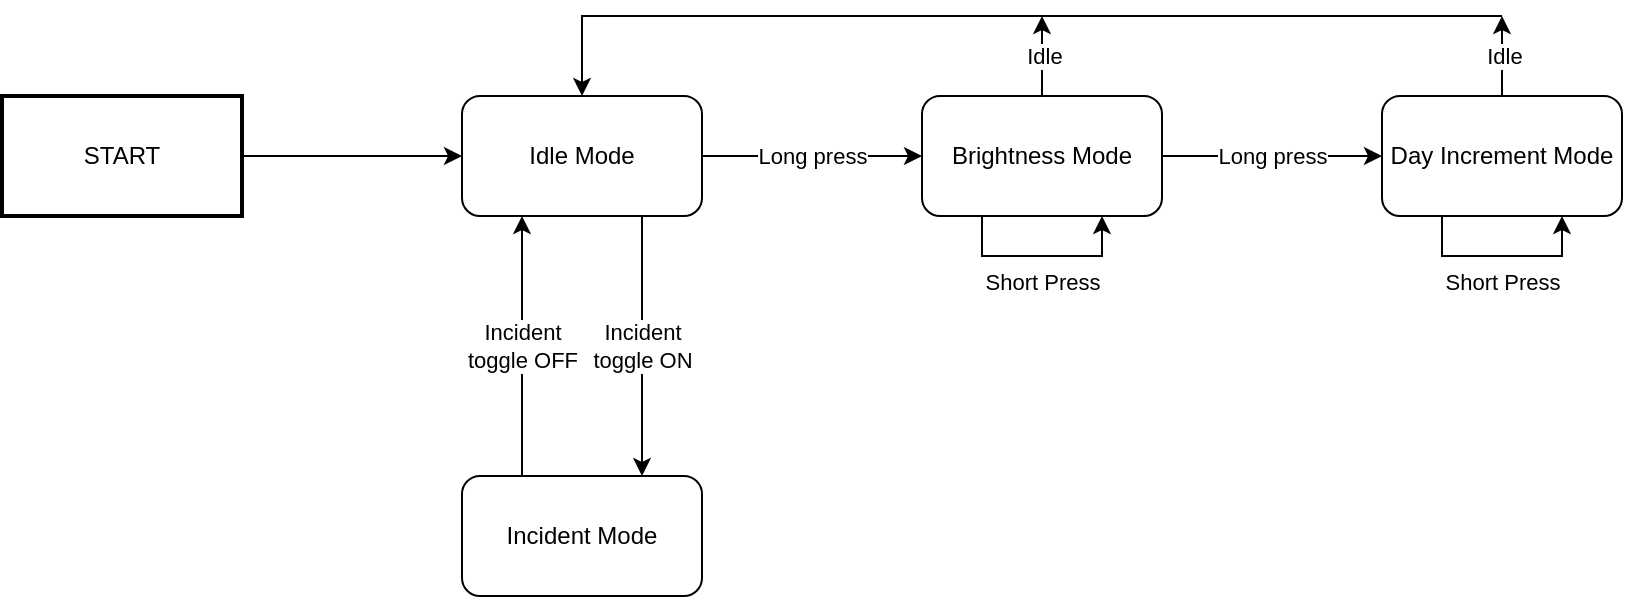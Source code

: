 <mxfile version="12.7.9" type="device"><diagram id="YMq0exLMHHf_4OKY6TxJ" name="Page-1"><mxGraphModel dx="1624" dy="797" grid="1" gridSize="10" guides="1" tooltips="1" connect="1" arrows="1" fold="1" page="1" pageScale="1" pageWidth="850" pageHeight="1100" math="0" shadow="0"><root><mxCell id="0"/><mxCell id="1" parent="0"/><mxCell id="uueMoRahrRGck1dwjdXB-6" value="&lt;div&gt;Incident&lt;/div&gt;&lt;div&gt;toggle ON&lt;br&gt;&lt;/div&gt;" style="edgeStyle=orthogonalEdgeStyle;rounded=0;orthogonalLoop=1;jettySize=auto;html=1;exitX=0.75;exitY=1;exitDx=0;exitDy=0;entryX=0.75;entryY=0;entryDx=0;entryDy=0;" edge="1" parent="1" source="uueMoRahrRGck1dwjdXB-1" target="uueMoRahrRGck1dwjdXB-2"><mxGeometry relative="1" as="geometry"/></mxCell><mxCell id="uueMoRahrRGck1dwjdXB-8" value="Long press" style="edgeStyle=orthogonalEdgeStyle;rounded=0;orthogonalLoop=1;jettySize=auto;html=1;exitX=1;exitY=0.5;exitDx=0;exitDy=0;entryX=0;entryY=0.5;entryDx=0;entryDy=0;" edge="1" parent="1" source="uueMoRahrRGck1dwjdXB-1" target="uueMoRahrRGck1dwjdXB-3"><mxGeometry relative="1" as="geometry"/></mxCell><mxCell id="uueMoRahrRGck1dwjdXB-1" value="Idle Mode" style="rounded=1;whiteSpace=wrap;html=1;" vertex="1" parent="1"><mxGeometry x="210" y="220" width="120" height="60" as="geometry"/></mxCell><mxCell id="uueMoRahrRGck1dwjdXB-7" value="&lt;div&gt;Incident&lt;/div&gt;&lt;div&gt;toggle OFF&lt;br&gt;&lt;/div&gt;" style="edgeStyle=orthogonalEdgeStyle;rounded=0;orthogonalLoop=1;jettySize=auto;html=1;exitX=0.25;exitY=0;exitDx=0;exitDy=0;entryX=0.25;entryY=1;entryDx=0;entryDy=0;" edge="1" parent="1" source="uueMoRahrRGck1dwjdXB-2" target="uueMoRahrRGck1dwjdXB-1"><mxGeometry relative="1" as="geometry"/></mxCell><mxCell id="uueMoRahrRGck1dwjdXB-2" value="Incident Mode" style="rounded=1;whiteSpace=wrap;html=1;" vertex="1" parent="1"><mxGeometry x="210" y="410" width="120" height="60" as="geometry"/></mxCell><mxCell id="uueMoRahrRGck1dwjdXB-9" value="Long press" style="edgeStyle=orthogonalEdgeStyle;rounded=0;orthogonalLoop=1;jettySize=auto;html=1;exitX=1;exitY=0.5;exitDx=0;exitDy=0;entryX=0;entryY=0.5;entryDx=0;entryDy=0;" edge="1" parent="1" source="uueMoRahrRGck1dwjdXB-3" target="uueMoRahrRGck1dwjdXB-4"><mxGeometry relative="1" as="geometry"/></mxCell><mxCell id="uueMoRahrRGck1dwjdXB-15" value="Idle" style="edgeStyle=orthogonalEdgeStyle;rounded=0;orthogonalLoop=1;jettySize=auto;html=1;exitX=0.5;exitY=0;exitDx=0;exitDy=0;" edge="1" parent="1" source="uueMoRahrRGck1dwjdXB-3"><mxGeometry relative="1" as="geometry"><mxPoint x="500" y="180" as="targetPoint"/></mxGeometry></mxCell><mxCell id="uueMoRahrRGck1dwjdXB-3" value="Brightness Mode" style="rounded=1;whiteSpace=wrap;html=1;" vertex="1" parent="1"><mxGeometry x="440" y="220" width="120" height="60" as="geometry"/></mxCell><mxCell id="uueMoRahrRGck1dwjdXB-13" style="edgeStyle=orthogonalEdgeStyle;rounded=0;orthogonalLoop=1;jettySize=auto;html=1;entryX=0.5;entryY=0;entryDx=0;entryDy=0;" edge="1" parent="1" target="uueMoRahrRGck1dwjdXB-1"><mxGeometry relative="1" as="geometry"><mxPoint x="730" y="180" as="sourcePoint"/><Array as="points"><mxPoint x="730" y="180"/><mxPoint x="270" y="180"/></Array></mxGeometry></mxCell><mxCell id="uueMoRahrRGck1dwjdXB-16" value="Idle" style="edgeStyle=orthogonalEdgeStyle;rounded=0;orthogonalLoop=1;jettySize=auto;html=1;exitX=0.5;exitY=0;exitDx=0;exitDy=0;" edge="1" parent="1" source="uueMoRahrRGck1dwjdXB-4"><mxGeometry relative="1" as="geometry"><mxPoint x="730" y="180" as="targetPoint"/></mxGeometry></mxCell><mxCell id="uueMoRahrRGck1dwjdXB-4" value="Day Increment Mode" style="rounded=1;whiteSpace=wrap;html=1;" vertex="1" parent="1"><mxGeometry x="670" y="220" width="120" height="60" as="geometry"/></mxCell><mxCell id="uueMoRahrRGck1dwjdXB-11" value="Short Press" style="edgeStyle=orthogonalEdgeStyle;rounded=0;orthogonalLoop=1;jettySize=auto;html=1;exitX=0.25;exitY=1;exitDx=0;exitDy=0;entryX=0.75;entryY=1;entryDx=0;entryDy=0;verticalAlign=top;" edge="1" parent="1" source="uueMoRahrRGck1dwjdXB-3" target="uueMoRahrRGck1dwjdXB-3"><mxGeometry relative="1" as="geometry"/></mxCell><mxCell id="uueMoRahrRGck1dwjdXB-14" value="Short Press" style="edgeStyle=orthogonalEdgeStyle;rounded=0;orthogonalLoop=1;jettySize=auto;html=1;exitX=0.25;exitY=1;exitDx=0;exitDy=0;entryX=0.75;entryY=1;entryDx=0;entryDy=0;verticalAlign=top;" edge="1" parent="1" source="uueMoRahrRGck1dwjdXB-4" target="uueMoRahrRGck1dwjdXB-4"><mxGeometry relative="1" as="geometry"/></mxCell><mxCell id="uueMoRahrRGck1dwjdXB-18" style="edgeStyle=orthogonalEdgeStyle;rounded=0;orthogonalLoop=1;jettySize=auto;html=1;exitX=1;exitY=0.5;exitDx=0;exitDy=0;entryX=0;entryY=0.5;entryDx=0;entryDy=0;" edge="1" parent="1" source="uueMoRahrRGck1dwjdXB-17" target="uueMoRahrRGck1dwjdXB-1"><mxGeometry relative="1" as="geometry"/></mxCell><mxCell id="uueMoRahrRGck1dwjdXB-17" value="START" style="rounded=0;whiteSpace=wrap;html=1;strokeWidth=2;" vertex="1" parent="1"><mxGeometry x="-20" y="220" width="120" height="60" as="geometry"/></mxCell></root></mxGraphModel></diagram></mxfile>